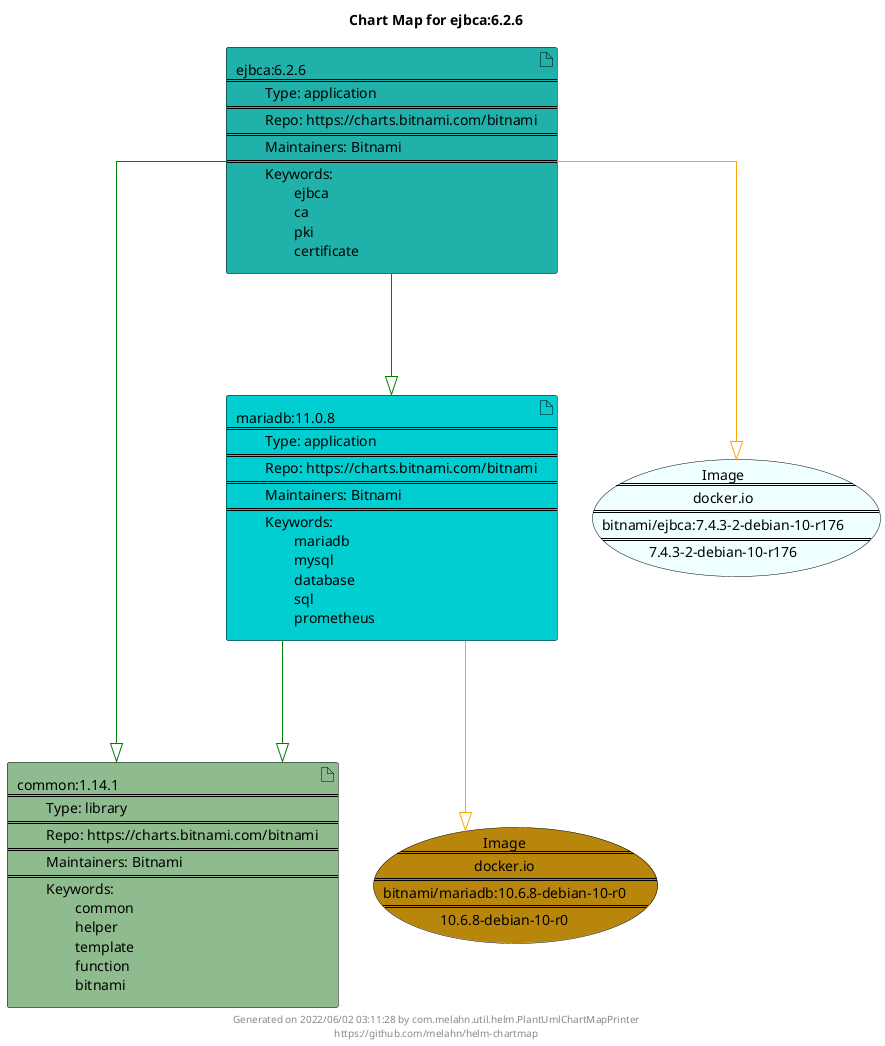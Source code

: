 @startuml
skinparam linetype ortho
skinparam backgroundColor white
skinparam usecaseBorderColor black
skinparam usecaseArrowColor LightSlateGray
skinparam artifactBorderColor black
skinparam artifactArrowColor LightSlateGray

title Chart Map for ejbca:6.2.6

'There are 3 referenced Helm Charts
artifact "ejbca:6.2.6\n====\n\tType: application\n====\n\tRepo: https://charts.bitnami.com/bitnami\n====\n\tMaintainers: Bitnami\n====\n\tKeywords: \n\t\tejbca\n\t\tca\n\t\tpki\n\t\tcertificate" as ejbca_6_2_6 #LightSeaGreen
artifact "common:1.14.1\n====\n\tType: library\n====\n\tRepo: https://charts.bitnami.com/bitnami\n====\n\tMaintainers: Bitnami\n====\n\tKeywords: \n\t\tcommon\n\t\thelper\n\t\ttemplate\n\t\tfunction\n\t\tbitnami" as common_1_14_1 #DarkSeaGreen
artifact "mariadb:11.0.8\n====\n\tType: application\n====\n\tRepo: https://charts.bitnami.com/bitnami\n====\n\tMaintainers: Bitnami\n====\n\tKeywords: \n\t\tmariadb\n\t\tmysql\n\t\tdatabase\n\t\tsql\n\t\tprometheus" as mariadb_11_0_8 #DarkTurquoise

'There are 2 referenced Docker Images
usecase "Image\n====\ndocker.io\n====\nbitnami/ejbca:7.4.3-2-debian-10-r176\n====\n7.4.3-2-debian-10-r176" as docker_io_bitnami_ejbca_7_4_3_2_debian_10_r176 #Azure
usecase "Image\n====\ndocker.io\n====\nbitnami/mariadb:10.6.8-debian-10-r0\n====\n10.6.8-debian-10-r0" as docker_io_bitnami_mariadb_10_6_8_debian_10_r0 #DarkGoldenRod

'Chart Dependencies
ejbca_6_2_6--[#green]-|>common_1_14_1
ejbca_6_2_6--[#green]-|>mariadb_11_0_8
mariadb_11_0_8--[#green]-|>common_1_14_1
ejbca_6_2_6--[#orange]-|>docker_io_bitnami_ejbca_7_4_3_2_debian_10_r176
mariadb_11_0_8--[#orange]-|>docker_io_bitnami_mariadb_10_6_8_debian_10_r0

center footer Generated on 2022/06/02 03:11:28 by com.melahn.util.helm.PlantUmlChartMapPrinter\nhttps://github.com/melahn/helm-chartmap
@enduml
